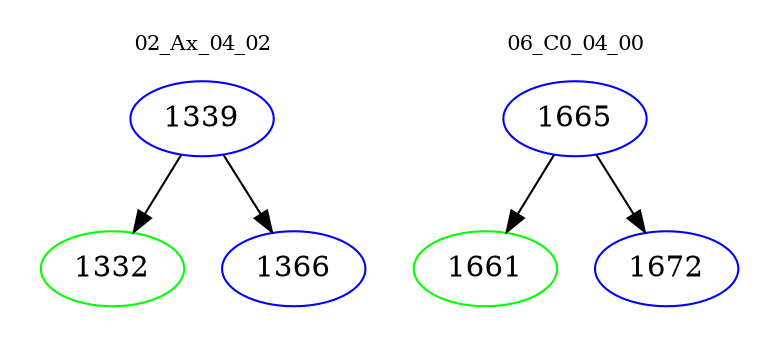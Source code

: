 digraph{
subgraph cluster_0 {
color = white
label = "02_Ax_04_02";
fontsize=10;
T0_1339 [label="1339", color="blue"]
T0_1339 -> T0_1332 [color="black"]
T0_1332 [label="1332", color="green"]
T0_1339 -> T0_1366 [color="black"]
T0_1366 [label="1366", color="blue"]
}
subgraph cluster_1 {
color = white
label = "06_C0_04_00";
fontsize=10;
T1_1665 [label="1665", color="blue"]
T1_1665 -> T1_1661 [color="black"]
T1_1661 [label="1661", color="green"]
T1_1665 -> T1_1672 [color="black"]
T1_1672 [label="1672", color="blue"]
}
}
